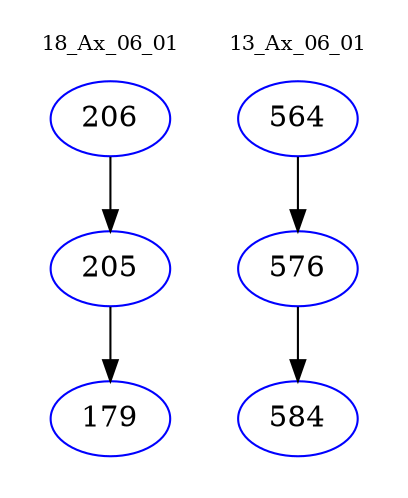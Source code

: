 digraph{
subgraph cluster_0 {
color = white
label = "18_Ax_06_01";
fontsize=10;
T0_206 [label="206", color="blue"]
T0_206 -> T0_205 [color="black"]
T0_205 [label="205", color="blue"]
T0_205 -> T0_179 [color="black"]
T0_179 [label="179", color="blue"]
}
subgraph cluster_1 {
color = white
label = "13_Ax_06_01";
fontsize=10;
T1_564 [label="564", color="blue"]
T1_564 -> T1_576 [color="black"]
T1_576 [label="576", color="blue"]
T1_576 -> T1_584 [color="black"]
T1_584 [label="584", color="blue"]
}
}
